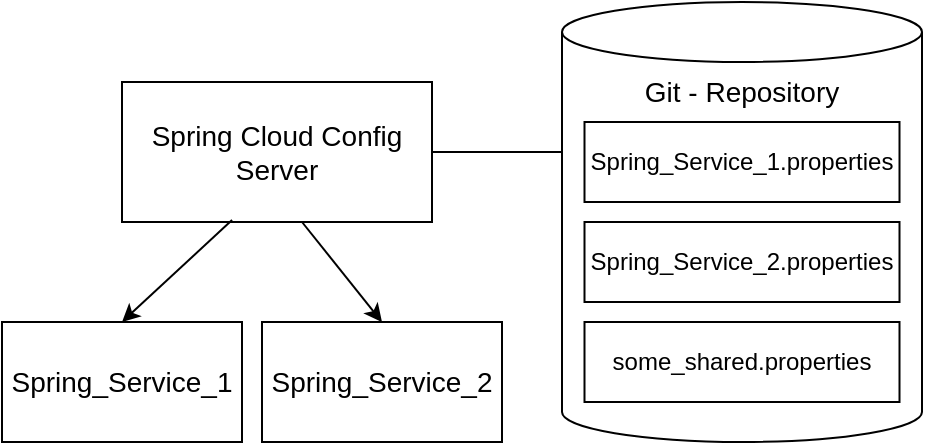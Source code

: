 <mxfile version="21.5.2">
  <diagram name="Page-1" id="qb_ZtY5n5JlM0fx14WMn">
    <mxGraphModel dx="1360" dy="795" grid="1" gridSize="10" guides="1" tooltips="1" connect="1" arrows="1" fold="1" page="1" pageScale="1" pageWidth="850" pageHeight="1100" math="0" shadow="0">
      <root>
        <mxCell id="0" />
        <mxCell id="1" parent="0" />
        <mxCell id="Rub7pcg7X3PBs07Vx_1k-1" value="&lt;div style=&quot;font-size: 14px;&quot;&gt;Spring Cloud Config Server&lt;br style=&quot;font-size: 14px;&quot;&gt;&lt;/div&gt;" style="rounded=0;whiteSpace=wrap;html=1;fontSize=14;" parent="1" vertex="1">
          <mxGeometry x="330" y="260" width="155" height="70" as="geometry" />
        </mxCell>
        <mxCell id="Rub7pcg7X3PBs07Vx_1k-3" value="Spring_Service_1" style="rounded=0;whiteSpace=wrap;html=1;fontSize=14;" parent="1" vertex="1">
          <mxGeometry x="270" y="380" width="120" height="60" as="geometry" />
        </mxCell>
        <mxCell id="Rub7pcg7X3PBs07Vx_1k-4" value="Spring_Service_2" style="rounded=0;whiteSpace=wrap;html=1;fontSize=14;" parent="1" vertex="1">
          <mxGeometry x="400" y="380" width="120" height="60" as="geometry" />
        </mxCell>
        <mxCell id="Rub7pcg7X3PBs07Vx_1k-8" value="" style="endArrow=classic;html=1;rounded=0;entryX=0.5;entryY=0;entryDx=0;entryDy=0;fontSize=14;" parent="1" target="Rub7pcg7X3PBs07Vx_1k-4" edge="1">
          <mxGeometry width="50" height="50" relative="1" as="geometry">
            <mxPoint x="420" y="330" as="sourcePoint" />
            <mxPoint x="450" y="390" as="targetPoint" />
          </mxGeometry>
        </mxCell>
        <mxCell id="Rub7pcg7X3PBs07Vx_1k-9" value="Git - Repository" style="shape=cylinder3;whiteSpace=wrap;html=1;boundedLbl=1;backgroundOutline=1;size=15;fontSize=14;verticalAlign=top;" parent="1" vertex="1">
          <mxGeometry x="550" y="220" width="180" height="220" as="geometry" />
        </mxCell>
        <mxCell id="Rub7pcg7X3PBs07Vx_1k-10" value="" style="endArrow=none;html=1;rounded=0;entryX=0;entryY=0.341;entryDx=0;entryDy=0;entryPerimeter=0;exitX=1;exitY=0.5;exitDx=0;exitDy=0;fontSize=14;" parent="1" source="Rub7pcg7X3PBs07Vx_1k-1" target="Rub7pcg7X3PBs07Vx_1k-9" edge="1">
          <mxGeometry width="50" height="50" relative="1" as="geometry">
            <mxPoint x="400" y="440" as="sourcePoint" />
            <mxPoint x="450" y="390" as="targetPoint" />
          </mxGeometry>
        </mxCell>
        <mxCell id="Rub7pcg7X3PBs07Vx_1k-11" value="" style="endArrow=classic;html=1;rounded=0;entryX=0.5;entryY=0;entryDx=0;entryDy=0;exitX=0.355;exitY=0.986;exitDx=0;exitDy=0;fontSize=14;exitPerimeter=0;" parent="1" source="Rub7pcg7X3PBs07Vx_1k-1" target="Rub7pcg7X3PBs07Vx_1k-3" edge="1">
          <mxGeometry width="50" height="50" relative="1" as="geometry">
            <mxPoint x="392.5" y="320" as="sourcePoint" />
            <mxPoint x="450" y="390" as="targetPoint" />
          </mxGeometry>
        </mxCell>
        <mxCell id="zuisJm0eJE3-2qIRJj0z-2" value="Spring_Service_1.properties" style="rounded=0;whiteSpace=wrap;html=1;" parent="1" vertex="1">
          <mxGeometry x="561.25" y="280" width="157.5" height="40" as="geometry" />
        </mxCell>
        <mxCell id="zuisJm0eJE3-2qIRJj0z-3" value="Spring_Service_2.properties" style="rounded=0;whiteSpace=wrap;html=1;" parent="1" vertex="1">
          <mxGeometry x="561.25" y="330" width="157.5" height="40" as="geometry" />
        </mxCell>
        <mxCell id="zuisJm0eJE3-2qIRJj0z-4" value="some_shared.properties" style="rounded=0;whiteSpace=wrap;html=1;" parent="1" vertex="1">
          <mxGeometry x="561.25" y="380" width="157.5" height="40" as="geometry" />
        </mxCell>
      </root>
    </mxGraphModel>
  </diagram>
</mxfile>

